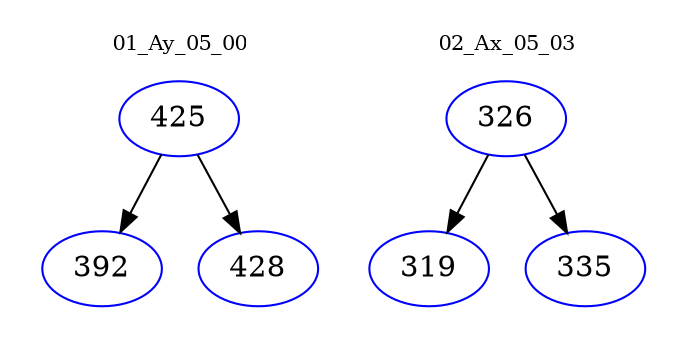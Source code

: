 digraph{
subgraph cluster_0 {
color = white
label = "01_Ay_05_00";
fontsize=10;
T0_425 [label="425", color="blue"]
T0_425 -> T0_392 [color="black"]
T0_392 [label="392", color="blue"]
T0_425 -> T0_428 [color="black"]
T0_428 [label="428", color="blue"]
}
subgraph cluster_1 {
color = white
label = "02_Ax_05_03";
fontsize=10;
T1_326 [label="326", color="blue"]
T1_326 -> T1_319 [color="black"]
T1_319 [label="319", color="blue"]
T1_326 -> T1_335 [color="black"]
T1_335 [label="335", color="blue"]
}
}
